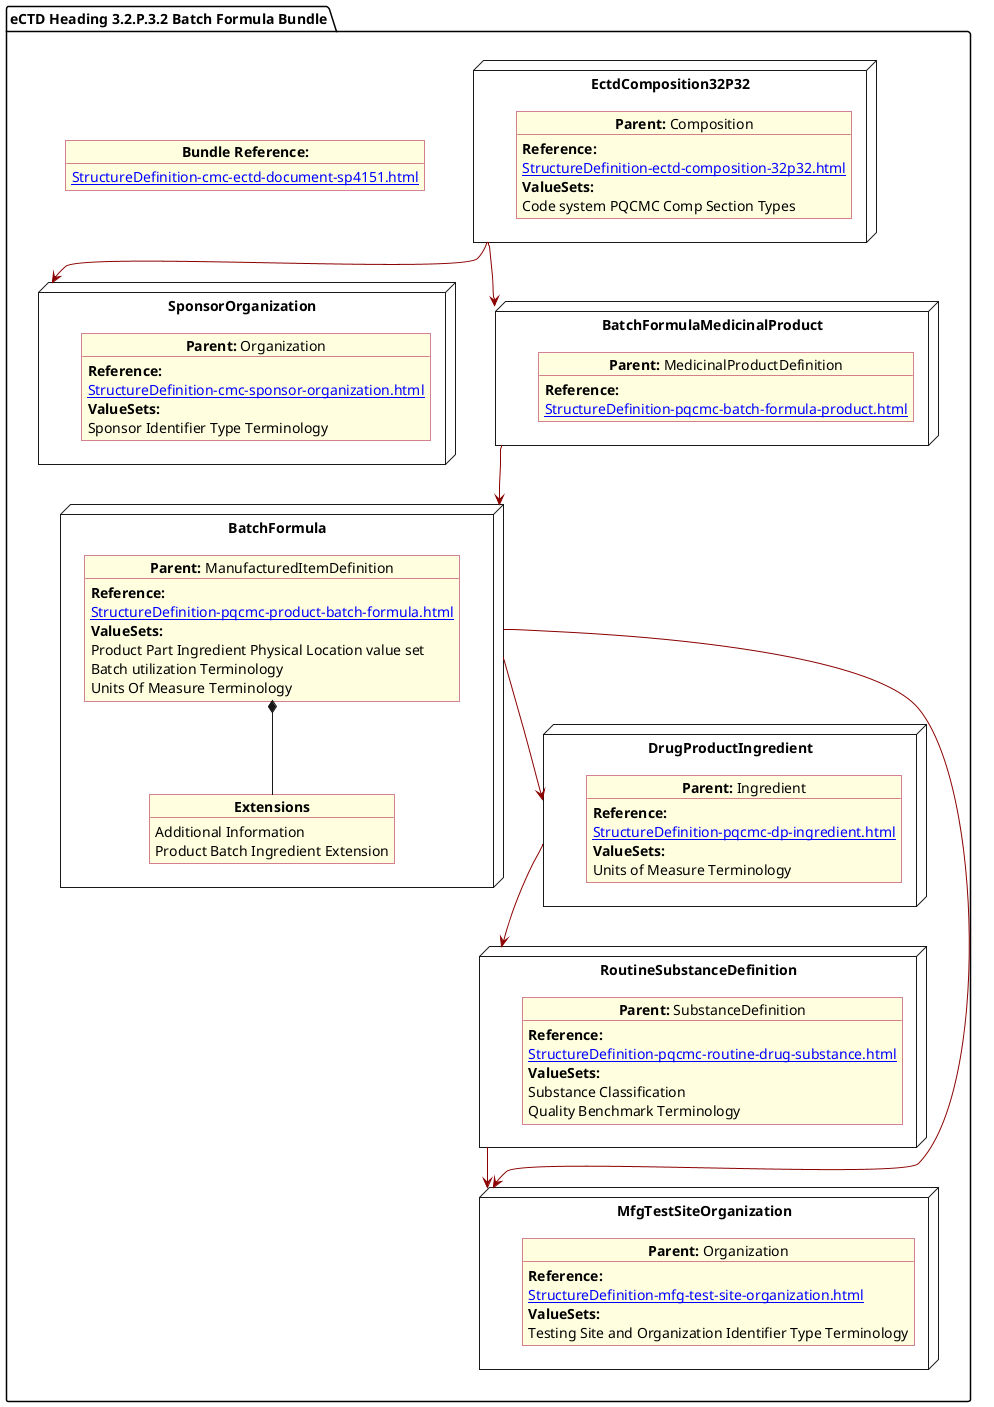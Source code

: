 @startuml BatchForm
allowmixing
'Mixed model of use case and object
skinparam svgDimensionStyle false
skinparam ObjectBackgroundColor LightYellow
skinparam ObjectBorderColor #A80036
skinparam activityDiamondBorderColor #A80036
skinparam activityDiamondBackgroundColor lawnGreen
skinparam ClassBorderThickness 4

package "eCTD Heading 3.2.P.3.2 Batch Formula Bundle" as NODES {

   object "**Bundle Reference:**" as objbun {
              [[StructureDefinition-cmc-ectd-document-sp4151.html]]
    }  

 
node "SponsorOrganization" as NSO { 
      object "**Parent:** Organization" as objAu {
        **Reference:**
      [[StructureDefinition-cmc-sponsor-organization.html]]
        **ValueSets:**
        Sponsor Identifier Type Terminology 
    }
}

node "DrugProductIngredient" as NNgred { 
      object "**Parent:** Ingredient" as obj10 {
             **Reference:**
      [[StructureDefinition-pqcmc-dp-ingredient.html]]
        **ValueSets:**
        Units of Measure Terminology    
      }      

}
 node "EctdComposition32P32" as N1 { 
      object "**Parent:** Composition" as obj1 {
                   **Reference:**
      [[StructureDefinition-ectd-composition-32p32.html]]
      **ValueSets:**
  Code system PQCMC Comp Section Types
    }
     
}
node "MfgTestSiteOrganization" as NMFG { 
      object "**Parent:** Organization" as objDP {
                   **Reference:**
      [[StructureDefinition-mfg-test-site-organization.html]]
         **ValueSets:**
        Testing Site and Organization Identifier Type Terminology
    }
}

node "RoutineSubstanceDefinition" as NNS { 
      object "**Parent:** SubstanceDefinition" as obj4 {
                   **Reference:**
      [[StructureDefinition-pqcmc-routine-drug-substance.html]]
                **ValueSets:**
                Substance Classification
                Quality Benchmark Terminology
      }  
}
node "BatchFormulaMedicinalProduct" as NN2 { 
      object "**Parent:** MedicinalProductDefinition" as obj32 {
                   **Reference:**
      [[StructureDefinition-pqcmc-batch-formula-product.html]]
          
      }
}

node "BatchFormula" as NN { 
      object "**Parent:** ManufacturedItemDefinition" as obj3 {
         **Reference:**
      [[StructureDefinition-pqcmc-product-batch-formula.html]]
        **ValueSets:**
        Product Part Ingredient Physical Location value set        
        Batch utilization Terminology
        Units Of Measure Terminology
      } 
      object "**Extensions**" as objExs2 {
        Additional Information
        Product Batch Ingredient Extension
}

 obj3 *-- objExs2     
}

NN -[#darkred]-> NMFG
NN -[#darkred]-> NNgred
NN2 -[#darkred]-> NN
N1 -[#darkred]-> NN2
N1 -[#darkred]-> NSO        
NNS -[#darkred]-> NMFG
NNgred -[#darkred]-> NNS

}
@enduml